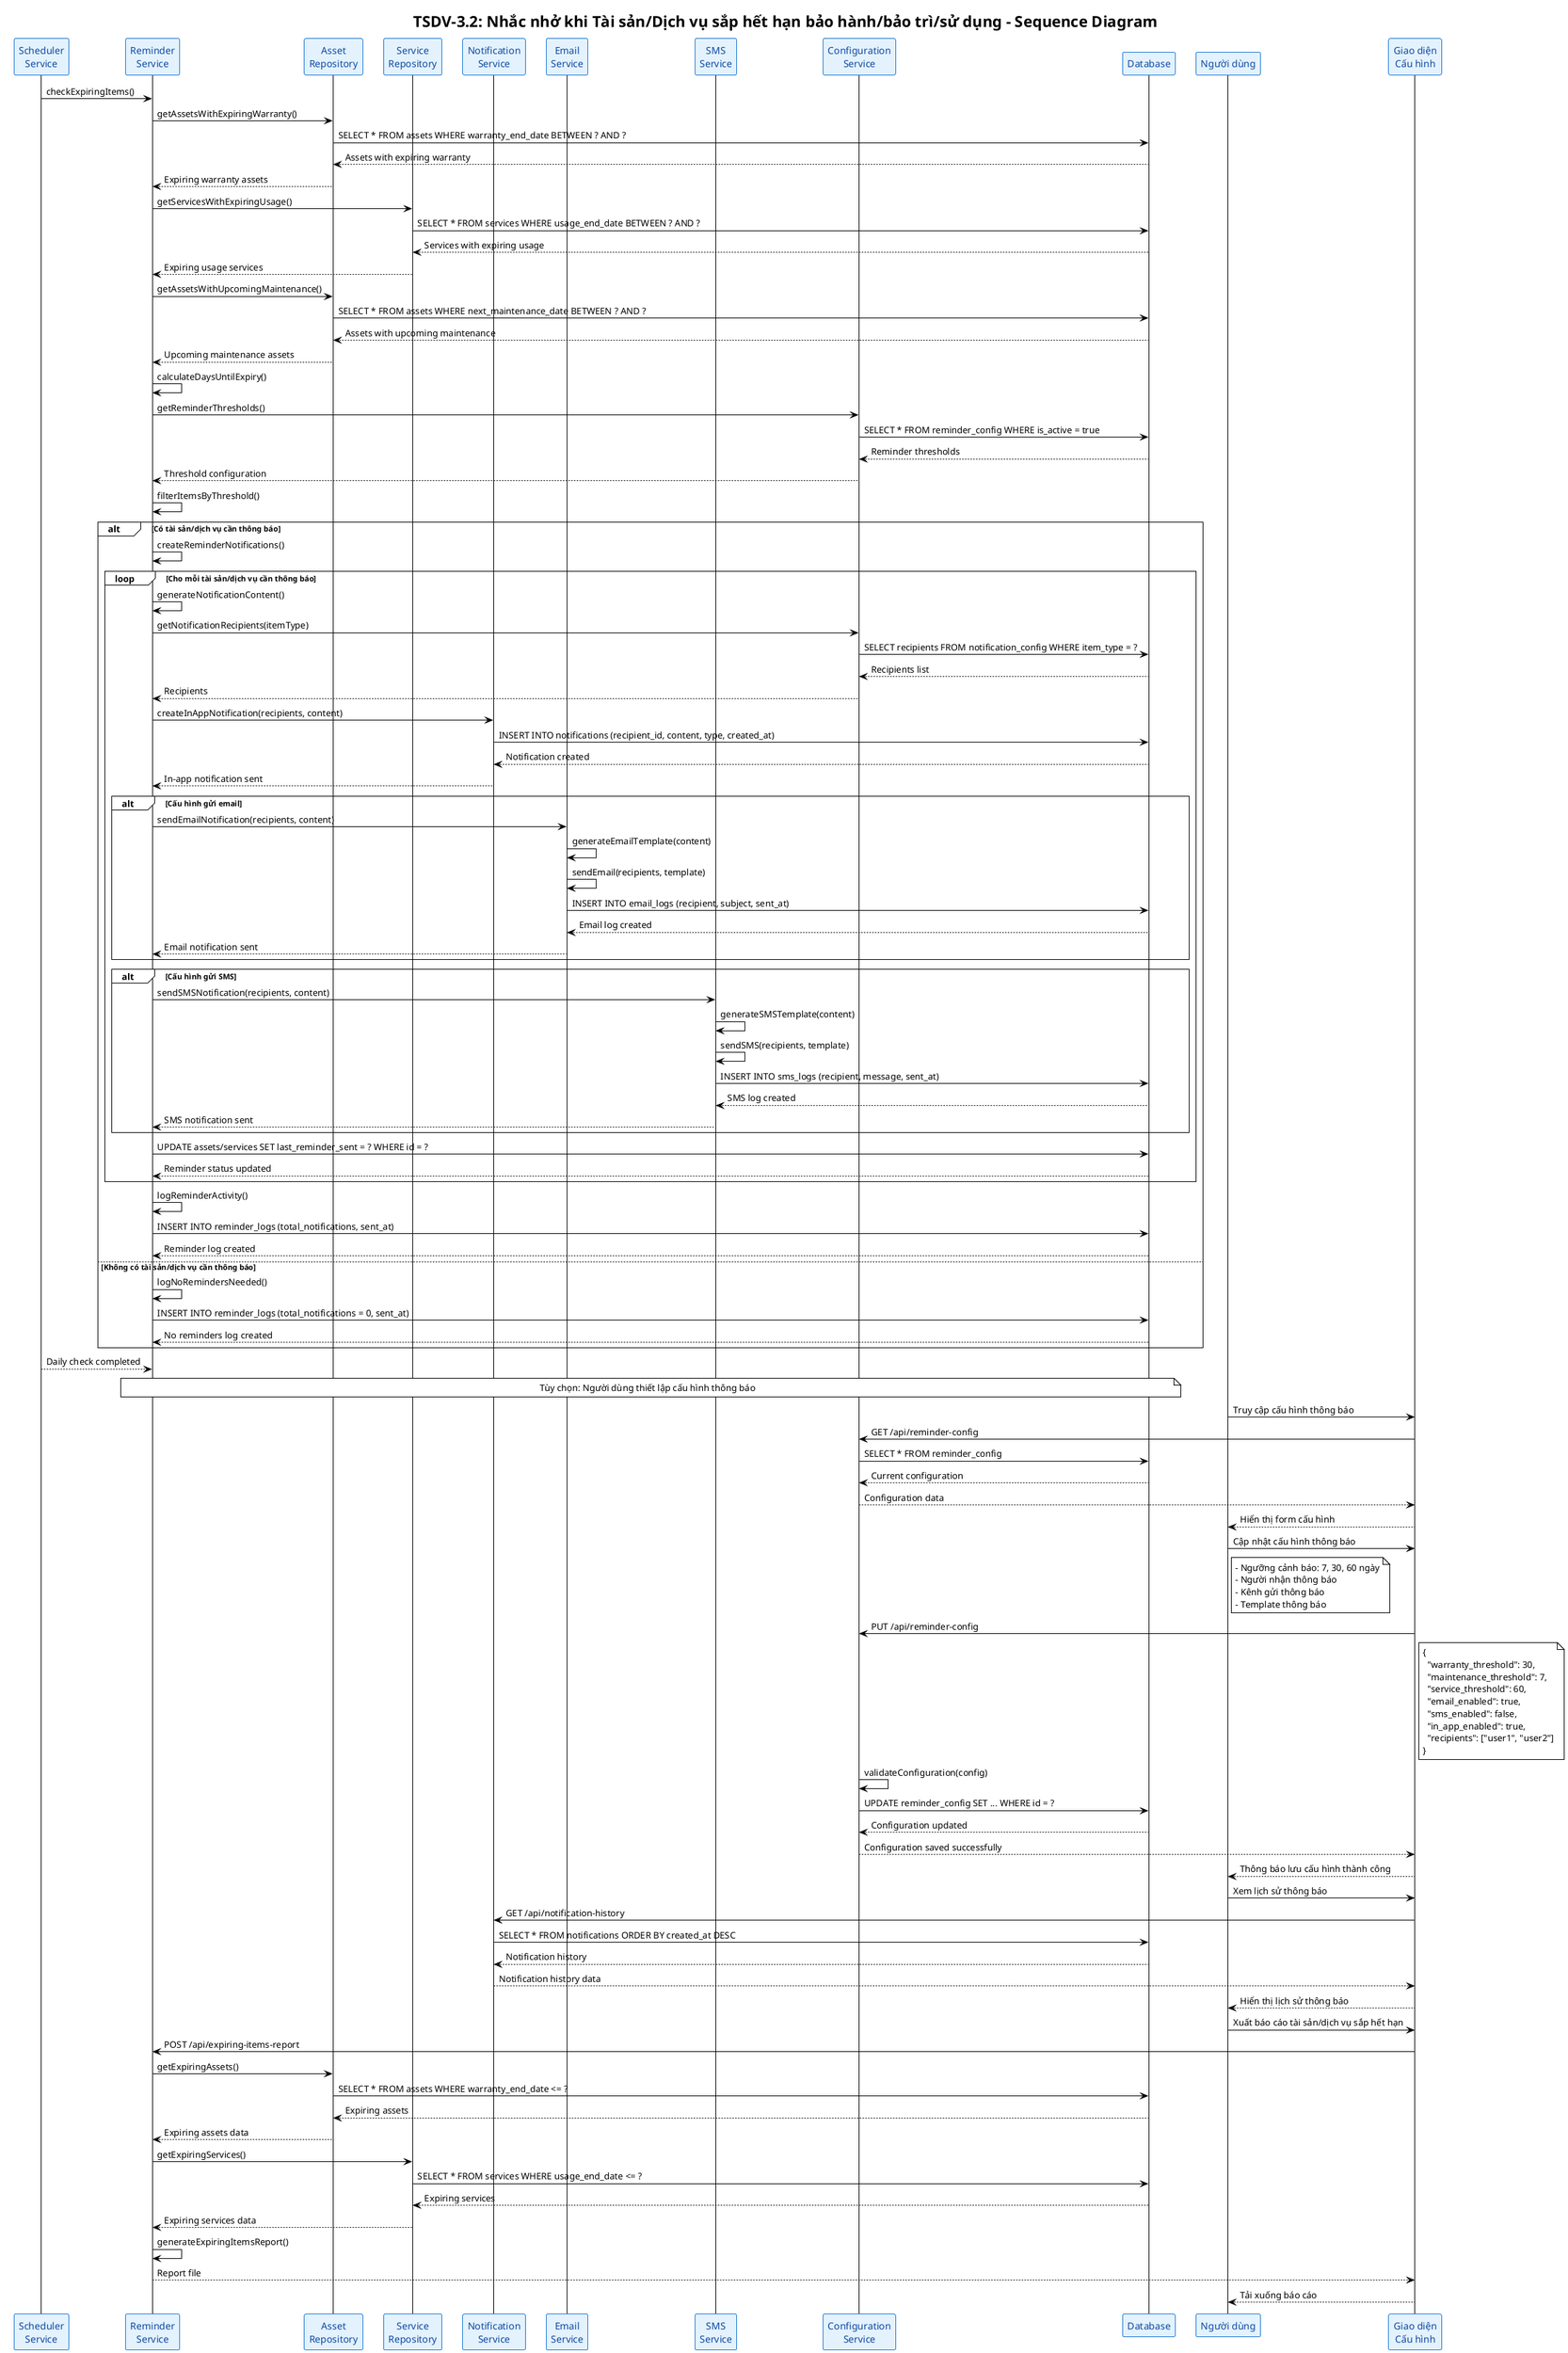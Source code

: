 @startuml TSDV-3.2 Sequence Diagram
!theme plain
skinparam backgroundColor #FFFFFF
skinparam participant {
  BackgroundColor #E3F2FD
  BorderColor #1976D2
  FontColor #0D47A1
}
skinparam actor {
  BackgroundColor #FFF3E0
  BorderColor #F57C00
  FontColor #E65100
}
skinparam database {
  BackgroundColor #F3E5F5
  BorderColor #7B1FA2
  FontColor #4A148C
}

title TSDV-3.2: Nhắc nhở khi Tài sản/Dịch vụ sắp hết hạn bảo hành/bảo trì/sử dụng - Sequence Diagram

participant "Scheduler\nService" as Scheduler
participant "Reminder\nService" as ReminderService
participant "Asset\nRepository" as AssetRepo
participant "Service\nRepository" as ServiceRepo
participant "Notification\nService" as NotificationService
participant "Email\nService" as EmailService
participant "SMS\nService" as SMSService
participant "Configuration\nService" as ConfigService
participant "Database" as DB

Scheduler -> ReminderService: checkExpiringItems()
ReminderService -> AssetRepo: getAssetsWithExpiringWarranty()
AssetRepo -> DB: SELECT * FROM assets WHERE warranty_end_date BETWEEN ? AND ?
DB --> AssetRepo: Assets with expiring warranty
AssetRepo --> ReminderService: Expiring warranty assets

ReminderService -> ServiceRepo: getServicesWithExpiringUsage()
ServiceRepo -> DB: SELECT * FROM services WHERE usage_end_date BETWEEN ? AND ?
DB --> ServiceRepo: Services with expiring usage
ServiceRepo --> ReminderService: Expiring usage services

ReminderService -> AssetRepo: getAssetsWithUpcomingMaintenance()
AssetRepo -> DB: SELECT * FROM assets WHERE next_maintenance_date BETWEEN ? AND ?
DB --> AssetRepo: Assets with upcoming maintenance
AssetRepo --> ReminderService: Upcoming maintenance assets

ReminderService -> ReminderService: calculateDaysUntilExpiry()
ReminderService -> ConfigService: getReminderThresholds()
ConfigService -> DB: SELECT * FROM reminder_config WHERE is_active = true
DB --> ConfigService: Reminder thresholds
ConfigService --> ReminderService: Threshold configuration

ReminderService -> ReminderService: filterItemsByThreshold()

alt Có tài sản/dịch vụ cần thông báo
  ReminderService -> ReminderService: createReminderNotifications()
  
  loop Cho mỗi tài sản/dịch vụ cần thông báo
    ReminderService -> ReminderService: generateNotificationContent()
    ReminderService -> ConfigService: getNotificationRecipients(itemType)
    ConfigService -> DB: SELECT recipients FROM notification_config WHERE item_type = ?
    DB --> ConfigService: Recipients list
    ConfigService --> ReminderService: Recipients
    
    ReminderService -> NotificationService: createInAppNotification(recipients, content)
    NotificationService -> DB: INSERT INTO notifications (recipient_id, content, type, created_at)
    DB --> NotificationService: Notification created
    NotificationService --> ReminderService: In-app notification sent
    
    alt Cấu hình gửi email
      ReminderService -> EmailService: sendEmailNotification(recipients, content)
      EmailService -> EmailService: generateEmailTemplate(content)
      EmailService -> EmailService: sendEmail(recipients, template)
      EmailService -> DB: INSERT INTO email_logs (recipient, subject, sent_at)
      DB --> EmailService: Email log created
      EmailService --> ReminderService: Email notification sent
    end
    
    alt Cấu hình gửi SMS
      ReminderService -> SMSService: sendSMSNotification(recipients, content)
      SMSService -> SMSService: generateSMSTemplate(content)
      SMSService -> SMSService: sendSMS(recipients, template)
      SMSService -> DB: INSERT INTO sms_logs (recipient, message, sent_at)
      DB --> SMSService: SMS log created
      SMSService --> ReminderService: SMS notification sent
    end
    
    ReminderService -> DB: UPDATE assets/services SET last_reminder_sent = ? WHERE id = ?
    DB --> ReminderService: Reminder status updated
  end
  
  ReminderService -> ReminderService: logReminderActivity()
  ReminderService -> DB: INSERT INTO reminder_logs (total_notifications, sent_at)
  DB --> ReminderService: Reminder log created
  
else Không có tài sản/dịch vụ cần thông báo
  ReminderService -> ReminderService: logNoRemindersNeeded()
  ReminderService -> DB: INSERT INTO reminder_logs (total_notifications = 0, sent_at)
  DB --> ReminderService: No reminders log created
end

Scheduler --> ReminderService: Daily check completed

note over ReminderService, DB
  Tùy chọn: Người dùng thiết lập cấu hình thông báo
end note

participant "Người dùng" as User
participant "Giao diện\nCấu hình" as UI

User -> UI: Truy cập cấu hình thông báo
UI -> ConfigService: GET /api/reminder-config
ConfigService -> DB: SELECT * FROM reminder_config
DB --> ConfigService: Current configuration
ConfigService --> UI: Configuration data
UI --> User: Hiển thị form cấu hình

User -> UI: Cập nhật cấu hình thông báo
note right of User
  - Ngưỡng cảnh báo: 7, 30, 60 ngày
  - Người nhận thông báo
  - Kênh gửi thông báo
  - Template thông báo
end note

UI -> ConfigService: PUT /api/reminder-config
note right of UI
{
  "warranty_threshold": 30,
  "maintenance_threshold": 7,
  "service_threshold": 60,
  "email_enabled": true,
  "sms_enabled": false,
  "in_app_enabled": true,
  "recipients": ["user1", "user2"]
}
end note

ConfigService -> ConfigService: validateConfiguration(config)
ConfigService -> DB: UPDATE reminder_config SET ... WHERE id = ?
DB --> ConfigService: Configuration updated
ConfigService --> UI: Configuration saved successfully
UI --> User: Thông báo lưu cấu hình thành công

User -> UI: Xem lịch sử thông báo
UI -> NotificationService: GET /api/notification-history
NotificationService -> DB: SELECT * FROM notifications ORDER BY created_at DESC
DB --> NotificationService: Notification history
NotificationService --> UI: Notification history data
UI --> User: Hiển thị lịch sử thông báo

User -> UI: Xuất báo cáo tài sản/dịch vụ sắp hết hạn
UI -> ReminderService: POST /api/expiring-items-report
ReminderService -> AssetRepo: getExpiringAssets()
AssetRepo -> DB: SELECT * FROM assets WHERE warranty_end_date <= ?
DB --> AssetRepo: Expiring assets
AssetRepo --> ReminderService: Expiring assets data

ReminderService -> ServiceRepo: getExpiringServices()
ServiceRepo -> DB: SELECT * FROM services WHERE usage_end_date <= ?
DB --> ServiceRepo: Expiring services
ServiceRepo --> ReminderService: Expiring services data

ReminderService -> ReminderService: generateExpiringItemsReport()
ReminderService --> UI: Report file
UI --> User: Tải xuống báo cáo

@enduml
